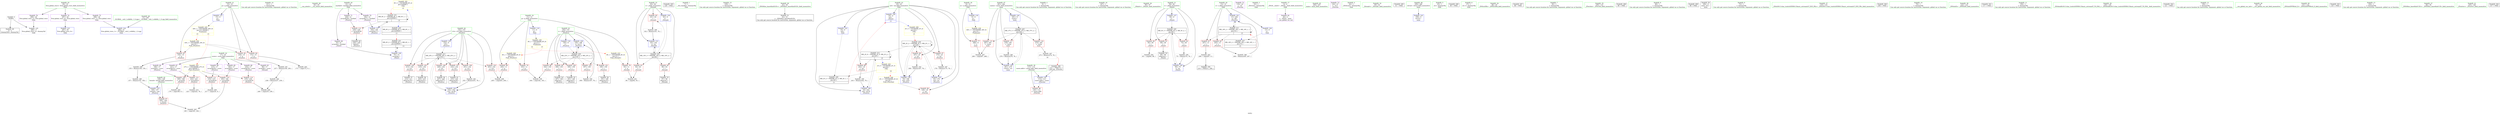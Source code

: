 digraph "SVFG" {
	label="SVFG";

	Node0x555ecbdc8280 [shape=record,color=grey,label="{NodeID: 0\nNullPtr}"];
	Node0x555ecbdc8280 -> Node0x555ecbde56b0[style=solid];
	Node0x555ecbdc8280 -> Node0x555ecbdea6d0[style=solid];
	Node0x555ecbde4660 [shape=record,color=red,label="{NodeID: 97\n184\<--148\n\<--bound\n_Z5solvev\n}"];
	Node0x555ecbde4660 -> Node0x555ecbdf0b60[style=solid];
	Node0x555ecbde2660 [shape=record,color=green,label="{NodeID: 14\n211\<--1\n\<--dummyObj\nCan only get source location for instruction, argument, global var or function.}"];
	Node0x555ecbde8190 [shape=record,color=grey,label="{NodeID: 194\n238 = Binary(237, 239, )\n}"];
	Node0x555ecbde8190 -> Node0x555ecbdf0ce0[style=solid];
	Node0x555ecbde51c0 [shape=record,color=red,label="{NodeID: 111\n216\<--215\n\<--arrayidx20\n_Z5solvev\n}"];
	Node0x555ecbde51c0 -> Node0x555ecbdf1160[style=solid];
	Node0x555ecbde3310 [shape=record,color=green,label="{NodeID: 28\n44\<--45\n__cxa_atexit\<--__cxa_atexit_field_insensitive\n}"];
	Node0x555ecbe03810 [shape=record,color=yellow,style=double,label="{NodeID: 291\n6V_3 = CSCHI(MR_6V_2)\npts\{220000 \}\nCS[]|{<s0>15}}"];
	Node0x555ecbe03810:s0 -> Node0x555ecbdfda00[style=dashed,color=red];
	Node0x555ecbdf0fe0 [shape=record,color=grey,label="{NodeID: 208\n205 = cmp(203, 204, )\n}"];
	Node0x555ecbdea6d0 [shape=record,color=blue, style = dotted,label="{NodeID: 125\n289\<--3\nllvm.global_ctors_2\<--dummyVal\nGlob }"];
	Node0x555ecbde4080 [shape=record,color=green,label="{NodeID: 42\n148\<--149\nbound\<--bound_field_insensitive\n_Z5solvev\n}"];
	Node0x555ecbde4080 -> Node0x555ecbde4660[style=solid];
	Node0x555ecbde4080 -> Node0x555ecbdead80[style=solid];
	Node0x555ecbe10f00 [shape=record,color=black,label="{NodeID: 305\n128 = PHI()\n}"];
	Node0x555ecbdeb260 [shape=record,color=blue,label="{NodeID: 139\n152\<--9\ni14\<--\n_Z5solvev\n}"];
	Node0x555ecbdeb260 -> Node0x555ecbdf8000[style=dashed];
	Node0x555ecbde5cc0 [shape=record,color=black,label="{NodeID: 56\n191\<--190\nidxprom10\<--\n_Z5solvev\n}"];
	Node0x555ecbde6820 [shape=record,color=purple,label="{NodeID: 70\n192\<--21\narrayidx11\<--marked\n_Z5solvev\n}"];
	Node0x555ecbde6820 -> Node0x555ecbdeb0c0[style=solid];
	Node0x555ecbe00620 [shape=record,color=yellow,style=double,label="{NodeID: 250\n18V_1 = ENCHI(MR_18V_0)\npts\{16 \}\nFun[_Z5solvev]}"];
	Node0x555ecbe00620 -> Node0x555ecbde7340[style=dashed];
	Node0x555ecbe00620 -> Node0x555ecbde7410[style=dashed];
	Node0x555ecbe00620 -> Node0x555ecbde74e0[style=dashed];
	Node0x555ecbde7410 [shape=record,color=red,label="{NodeID: 84\n172\<--15\n\<--p\n_Z5solvev\n}"];
	Node0x555ecbde7410 -> Node0x555ecbdf0720[style=solid];
	Node0x555ecbde1760 [shape=record,color=green,label="{NodeID: 1\n7\<--1\n__dso_handle\<--dummyObj\nGlob }"];
	Node0x555ecbde4730 [shape=record,color=red,label="{NodeID: 98\n162\<--150\n\<--i\n_Z5solvev\n}"];
	Node0x555ecbde4730 -> Node0x555ecbde8910[style=solid];
	Node0x555ecbde26f0 [shape=record,color=green,label="{NodeID: 15\n239\<--1\n\<--dummyObj\nCan only get source location for instruction, argument, global var or function.}"];
	Node0x555ecbde8310 [shape=record,color=grey,label="{NodeID: 195\n198 = Binary(197, 76, )\n}"];
	Node0x555ecbde8310 -> Node0x555ecbdeb190[style=solid];
	Node0x555ecbde5290 [shape=record,color=red,label="{NodeID: 112\n222\<--221\n\<--arrayidx23\n_Z5solvev\n}"];
	Node0x555ecbde5290 -> Node0x555ecbdf12e0[style=solid];
	Node0x555ecbde3410 [shape=record,color=green,label="{NodeID: 29\n43\<--49\n_ZNSt8ios_base4InitD1Ev\<--_ZNSt8ios_base4InitD1Ev_field_insensitive\n}"];
	Node0x555ecbde3410 -> Node0x555ecbde5880[style=solid];
	Node0x555ecbdf1160 [shape=record,color=grey,label="{NodeID: 209\n217 = cmp(216, 9, )\n}"];
	Node0x555ecbdea7d0 [shape=record,color=blue,label="{NodeID: 126\n19\<--9\nsol\<--\n_Z4initv\n|{<s0>13}}"];
	Node0x555ecbdea7d0:s0 -> Node0x555ecbe036b0[style=dashed,color=blue];
	Node0x555ecbde4150 [shape=record,color=green,label="{NodeID: 43\n150\<--151\ni\<--i_field_insensitive\n_Z5solvev\n}"];
	Node0x555ecbde4150 -> Node0x555ecbde4730[style=solid];
	Node0x555ecbde4150 -> Node0x555ecbde4800[style=solid];
	Node0x555ecbde4150 -> Node0x555ecbde48d0[style=solid];
	Node0x555ecbde4150 -> Node0x555ecbde49a0[style=solid];
	Node0x555ecbde4150 -> Node0x555ecbde4a70[style=solid];
	Node0x555ecbde4150 -> Node0x555ecbdeae50[style=solid];
	Node0x555ecbde4150 -> Node0x555ecbdeb190[style=solid];
	Node0x555ecbe10fd0 [shape=record,color=black,label="{NodeID: 306\n112 = PHI(275, )\n0th arg _Z5writei }"];
	Node0x555ecbe10fd0 -> Node0x555ecbdeacb0[style=solid];
	Node0x555ecbdeb330 [shape=record,color=blue,label="{NodeID: 140\n19\<--243\nsol\<--inc35\n_Z5solvev\n}"];
	Node0x555ecbdeb330 -> Node0x555ecbdf7b00[style=dashed];
	Node0x555ecbde5d90 [shape=record,color=black,label="{NodeID: 57\n214\<--213\nidxprom19\<--\n_Z5solvev\n}"];
	Node0x555ecbde68f0 [shape=record,color=purple,label="{NodeID: 71\n228\<--21\narrayidx28\<--marked\n_Z5solvev\n}"];
	Node0x555ecbde68f0 -> Node0x555ecbde5360[style=solid];
	Node0x555ecbde74e0 [shape=record,color=red,label="{NodeID: 85\n236\<--15\n\<--p\n_Z5solvev\n}"];
	Node0x555ecbde74e0 -> Node0x555ecbdee650[style=solid];
	Node0x555ecbde17f0 [shape=record,color=green,label="{NodeID: 2\n9\<--1\n\<--dummyObj\nCan only get source location for instruction, argument, global var or function.}"];
	Node0x555ecbde4800 [shape=record,color=red,label="{NodeID: 99\n166\<--150\n\<--i\n_Z5solvev\n}"];
	Node0x555ecbde4800 -> Node0x555ecbde5b20[style=solid];
	Node0x555ecbde2780 [shape=record,color=green,label="{NodeID: 16\n247\<--1\n\<--dummyObj\nCan only get source location for instruction, argument, global var or function.}"];
	Node0x555ecbde8490 [shape=record,color=grey,label="{NodeID: 196\n279 = Binary(278, 76, )\n}"];
	Node0x555ecbde8490 -> Node0x555ecbdeb740[style=solid];
	Node0x555ecbde5360 [shape=record,color=red,label="{NodeID: 113\n229\<--228\n\<--arrayidx28\n_Z5solvev\n}"];
	Node0x555ecbde5360 -> Node0x555ecbde6000[style=solid];
	Node0x555ecbde3510 [shape=record,color=green,label="{NodeID: 30\n56\<--57\n_Z4initv\<--_Z4initv_field_insensitive\n}"];
	Node0x555ecbe03a50 [shape=record,color=yellow,style=double,label="{NodeID: 293\n2V_4 = CSCHI(MR_2V_3)\npts\{20 \}\nCS[]|{|<s1>16}}"];
	Node0x555ecbe03a50 -> Node0x555ecbdfc100[style=dashed];
	Node0x555ecbe03a50:s1 -> Node0x555ecbe00240[style=dashed,color=red];
	Node0x555ecbdf12e0 [shape=record,color=grey,label="{NodeID: 210\n223 = cmp(222, 76, )\n}"];
	Node0x555ecbdea8a0 [shape=record,color=blue,label="{NodeID: 127\n59\<--9\ni\<--\n_Z4initv\n}"];
	Node0x555ecbdea8a0 -> Node0x555ecbdfa300[style=dashed];
	Node0x555ecbde4220 [shape=record,color=green,label="{NodeID: 44\n152\<--153\ni14\<--i14_field_insensitive\n_Z5solvev\n}"];
	Node0x555ecbde4220 -> Node0x555ecbde4b40[style=solid];
	Node0x555ecbde4220 -> Node0x555ecbde4c10[style=solid];
	Node0x555ecbde4220 -> Node0x555ecbde4ce0[style=solid];
	Node0x555ecbde4220 -> Node0x555ecbde4db0[style=solid];
	Node0x555ecbde4220 -> Node0x555ecbde4e80[style=solid];
	Node0x555ecbde4220 -> Node0x555ecbde4f50[style=solid];
	Node0x555ecbde4220 -> Node0x555ecbdeb260[style=solid];
	Node0x555ecbde4220 -> Node0x555ecbdeb4d0[style=solid];
	Node0x555ecbdfb700 [shape=record,color=black,label="{NodeID: 224\nMR_6V_2 = PHI(MR_6V_4, MR_6V_1, )\npts\{220000 \}\n|{<s0>13}}"];
	Node0x555ecbdfb700:s0 -> Node0x555ecbdfa800[style=dashed,color=red];
	Node0x555ecbdeb400 [shape=record,color=blue,label="{NodeID: 141\n13\<--246\ns\<--dec\n_Z5solvev\n}"];
	Node0x555ecbdeb400 -> Node0x555ecbdf7600[style=dashed];
	Node0x555ecbde5e60 [shape=record,color=black,label="{NodeID: 58\n220\<--219\nidxprom22\<--\n_Z5solvev\n}"];
	Node0x555ecbdff2d0 [shape=record,color=yellow,style=double,label="{NodeID: 238\n30V_1 = ENCHI(MR_30V_0)\npts\{10 \}\nFun[main]}"];
	Node0x555ecbdff2d0 -> Node0x555ecbde6e60[style=dashed];
	Node0x555ecbde69c0 [shape=record,color=purple,label="{NodeID: 72\n116\<--25\n\<--.str\n_Z5writei\n}"];
	Node0x555ecbde75b0 [shape=record,color=red,label="{NodeID: 86\n126\<--19\n\<--sol\n_Z5writei\n}"];
	Node0x555ecbde1880 [shape=record,color=green,label="{NodeID: 3\n23\<--1\n_ZSt3cin\<--dummyObj\nGlob }"];
	Node0x555ecbde48d0 [shape=record,color=red,label="{NodeID: 100\n180\<--150\n\<--i\n_Z5solvev\n}"];
	Node0x555ecbde48d0 -> Node0x555ecbde5bf0[style=solid];
	Node0x555ecbde2810 [shape=record,color=green,label="{NodeID: 17\n4\<--6\n_ZStL8__ioinit\<--_ZStL8__ioinit_field_insensitive\nGlob }"];
	Node0x555ecbde2810 -> Node0x555ecbde61a0[style=solid];
	Node0x555ecbde8610 [shape=record,color=grey,label="{NodeID: 197\n275 = Binary(274, 76, )\n|{<s0>16}}"];
	Node0x555ecbde8610:s0 -> Node0x555ecbe10fd0[style=solid,color=red];
	Node0x555ecbde5430 [shape=record,color=red,label="{NodeID: 114\n235\<--234\n\<--arrayidx30\n_Z5solvev\n}"];
	Node0x555ecbde5430 -> Node0x555ecbdf0ce0[style=solid];
	Node0x555ecbde3610 [shape=record,color=green,label="{NodeID: 31\n59\<--60\ni\<--i_field_insensitive\n_Z4initv\n}"];
	Node0x555ecbde3610 -> Node0x555ecbde78f0[style=solid];
	Node0x555ecbde3610 -> Node0x555ecbde79c0[style=solid];
	Node0x555ecbde3610 -> Node0x555ecbde7a90[style=solid];
	Node0x555ecbde3610 -> Node0x555ecbdea8a0[style=solid];
	Node0x555ecbde3610 -> Node0x555ecbdeaa40[style=solid];
	Node0x555ecbdf7600 [shape=record,color=black,label="{NodeID: 211\nMR_16V_2 = PHI(MR_16V_3, MR_16V_1, )\npts\{14 \}\n|{|<s4>15}}"];
	Node0x555ecbdf7600 -> Node0x555ecbde71a0[style=dashed];
	Node0x555ecbdf7600 -> Node0x555ecbde7270[style=dashed];
	Node0x555ecbdf7600 -> Node0x555ecbdeb400[style=dashed];
	Node0x555ecbdf7600 -> Node0x555ecbdf7600[style=dashed];
	Node0x555ecbdf7600:s4 -> Node0x555ecbdfc600[style=dashed,color=blue];
	Node0x555ecbdea970 [shape=record,color=blue,label="{NodeID: 128\n70\<--72\narrayidx\<--\n_Z4initv\n}"];
	Node0x555ecbdea970 -> Node0x555ecbdfa800[style=dashed];
	Node0x555ecbde42f0 [shape=record,color=green,label="{NodeID: 45\n256\<--257\nmain\<--main_field_insensitive\n}"];
	Node0x555ecbdfbc00 [shape=record,color=black,label="{NodeID: 225\nMR_37V_3 = PHI(MR_37V_4, MR_37V_2, )\npts\{262 \}\n}"];
	Node0x555ecbdfbc00 -> Node0x555ecbde5500[style=dashed];
	Node0x555ecbdfbc00 -> Node0x555ecbde9e30[style=dashed];
	Node0x555ecbdfbc00 -> Node0x555ecbde9f00[style=dashed];
	Node0x555ecbdfbc00 -> Node0x555ecbdeb740[style=dashed];
	Node0x555ecbdeb4d0 [shape=record,color=blue,label="{NodeID: 142\n152\<--252\ni14\<--inc38\n_Z5solvev\n}"];
	Node0x555ecbdeb4d0 -> Node0x555ecbdf8000[style=dashed];
	Node0x555ecbde5f30 [shape=record,color=black,label="{NodeID: 59\n227\<--226\nidxprom27\<--\n_Z5solvev\n}"];
	Node0x555ecbdffbf0 [shape=record,color=yellow,style=double,label="{NodeID: 239\n8V_1 = ENCHI(MR_8V_0)\npts\{12 \}\nFun[main]|{<s0>14|<s1>15}}"];
	Node0x555ecbdffbf0:s0 -> Node0x555ecbdfe400[style=dashed,color=red];
	Node0x555ecbdffbf0:s1 -> Node0x555ecbe00430[style=dashed,color=red];
	Node0x555ecbde6a90 [shape=record,color=purple,label="{NodeID: 73\n124\<--27\n\<--.str.1\n_Z5writei\n}"];
	Node0x555ecbde7680 [shape=record,color=red,label="{NodeID: 87\n175\<--19\n\<--sol\n_Z5solvev\n}"];
	Node0x555ecbde7680 -> Node0x555ecbdee050[style=solid];
	Node0x555ecbde1910 [shape=record,color=green,label="{NodeID: 4\n24\<--1\n_ZSt4cout\<--dummyObj\nGlob }"];
	Node0x555ecbb75510 [shape=record,color=black,label="{NodeID: 184\n210 = PHI(211, 208, )\n}"];
	Node0x555ecbde49a0 [shape=record,color=red,label="{NodeID: 101\n190\<--150\n\<--i\n_Z5solvev\n}"];
	Node0x555ecbde49a0 -> Node0x555ecbde5cc0[style=solid];
	Node0x555ecbde2910 [shape=record,color=green,label="{NodeID: 18\n8\<--10\nn\<--n_field_insensitive\nGlob }"];
	Node0x555ecbde2910 -> Node0x555ecbde6e60[style=solid];
	Node0x555ecbde2910 -> Node0x555ecbde9fd0[style=solid];
	Node0x555ecbde8790 [shape=record,color=grey,label="{NodeID: 198\n157 = Binary(155, 158, )\n}"];
	Node0x555ecbde8790 -> Node0x555ecbdead80[style=solid];
	Node0x555ecbde5500 [shape=record,color=red,label="{NodeID: 115\n267\<--261\n\<--casen\nmain\n}"];
	Node0x555ecbde5500 -> Node0x555ecbdf0e60[style=solid];
	Node0x555ecbde36e0 [shape=record,color=green,label="{NodeID: 32\n80\<--81\n_Z4readv\<--_Z4readv_field_insensitive\n}"];
	Node0x555ecbe104a0 [shape=record,color=black,label="{NodeID: 295\n41 = PHI()\n}"];
	Node0x555ecbdf7b00 [shape=record,color=black,label="{NodeID: 212\nMR_2V_8 = PHI(MR_2V_9, MR_2V_2, )\npts\{20 \}\n|{|<s3>15}}"];
	Node0x555ecbdf7b00 -> Node0x555ecbde7820[style=dashed];
	Node0x555ecbdf7b00 -> Node0x555ecbdeb330[style=dashed];
	Node0x555ecbdf7b00 -> Node0x555ecbdf7b00[style=dashed];
	Node0x555ecbdf7b00:s3 -> Node0x555ecbe03a50[style=dashed,color=blue];
	Node0x555ecbdeaa40 [shape=record,color=blue,label="{NodeID: 129\n59\<--75\ni\<--inc\n_Z4initv\n}"];
	Node0x555ecbdeaa40 -> Node0x555ecbdfa300[style=dashed];
	Node0x555ecbde43f0 [shape=record,color=green,label="{NodeID: 46\n259\<--260\nretval\<--retval_field_insensitive\nmain\n}"];
	Node0x555ecbde43f0 -> Node0x555ecbdeb5a0[style=solid];
	Node0x555ecbdfc100 [shape=record,color=black,label="{NodeID: 226\nMR_2V_2 = PHI(MR_2V_4, MR_2V_1, )\npts\{20 \}\n|{<s0>13}}"];
	Node0x555ecbdfc100:s0 -> Node0x555ecbdea7d0[style=dashed,color=red];
	Node0x555ecbdeb5a0 [shape=record,color=blue,label="{NodeID: 143\n259\<--9\nretval\<--\nmain\n}"];
	Node0x555ecbde6000 [shape=record,color=black,label="{NodeID: 60\n230\<--229\ntobool\<--\n_Z5solvev\n}"];
	Node0x555ecbde6b60 [shape=record,color=purple,label="{NodeID: 74\n287\<--29\nllvm.global_ctors_0\<--llvm.global_ctors\nGlob }"];
	Node0x555ecbde6b60 -> Node0x555ecbdea4d0[style=solid];
	Node0x555ecbde7750 [shape=record,color=red,label="{NodeID: 88\n187\<--19\n\<--sol\n_Z5solvev\n}"];
	Node0x555ecbde7750 -> Node0x555ecbde8010[style=solid];
	Node0x555ecbde2150 [shape=record,color=green,label="{NodeID: 5\n25\<--1\n.str\<--dummyObj\nGlob }"];
	Node0x555ecbdedd50 [shape=record,color=grey,label="{NodeID: 185\n75 = Binary(74, 76, )\n}"];
	Node0x555ecbdedd50 -> Node0x555ecbdeaa40[style=solid];
	Node0x555ecbde4a70 [shape=record,color=red,label="{NodeID: 102\n197\<--150\n\<--i\n_Z5solvev\n}"];
	Node0x555ecbde4a70 -> Node0x555ecbde8310[style=solid];
	Node0x555ecbde2a10 [shape=record,color=green,label="{NodeID: 19\n11\<--12\ng\<--g_field_insensitive\nGlob }"];
	Node0x555ecbde2a10 -> Node0x555ecbde6f30[style=solid];
	Node0x555ecbde2a10 -> Node0x555ecbde7000[style=solid];
	Node0x555ecbde2a10 -> Node0x555ecbde70d0[style=solid];
	Node0x555ecbde2a10 -> Node0x555ecbdea0d0[style=solid];
	Node0x555ecbde8910 [shape=record,color=grey,label="{NodeID: 199\n164 = cmp(162, 163, )\n}"];
	Node0x555ecbde9e30 [shape=record,color=red,label="{NodeID: 116\n274\<--261\n\<--casen\nmain\n}"];
	Node0x555ecbde9e30 -> Node0x555ecbde8610[style=solid];
	Node0x555ecbde37e0 [shape=record,color=green,label="{NodeID: 33\n83\<--84\ni\<--i_field_insensitive\n_Z4readv\n}"];
	Node0x555ecbde37e0 -> Node0x555ecbde7b60[style=solid];
	Node0x555ecbde37e0 -> Node0x555ecbde7c30[style=solid];
	Node0x555ecbde37e0 -> Node0x555ecbde7d00[style=solid];
	Node0x555ecbde37e0 -> Node0x555ecbdeab10[style=solid];
	Node0x555ecbde37e0 -> Node0x555ecbdeabe0[style=solid];
	Node0x555ecbe105a0 [shape=record,color=black,label="{NodeID: 296\n85 = PHI()\n}"];
	Node0x555ecbdf8000 [shape=record,color=black,label="{NodeID: 213\nMR_25V_3 = PHI(MR_25V_4, MR_25V_2, )\npts\{153 \}\n}"];
	Node0x555ecbdf8000 -> Node0x555ecbde4b40[style=dashed];
	Node0x555ecbdf8000 -> Node0x555ecbde4c10[style=dashed];
	Node0x555ecbdf8000 -> Node0x555ecbde4ce0[style=dashed];
	Node0x555ecbdf8000 -> Node0x555ecbde4db0[style=dashed];
	Node0x555ecbdf8000 -> Node0x555ecbde4e80[style=dashed];
	Node0x555ecbdf8000 -> Node0x555ecbde4f50[style=dashed];
	Node0x555ecbdf8000 -> Node0x555ecbdeb4d0[style=dashed];
	Node0x555ecbdeab10 [shape=record,color=blue,label="{NodeID: 130\n83\<--9\ni\<--\n_Z4readv\n}"];
	Node0x555ecbdeab10 -> Node0x555ecbdfdf00[style=dashed];
	Node0x555ecbde44c0 [shape=record,color=green,label="{NodeID: 47\n261\<--262\ncasen\<--casen_field_insensitive\nmain\n}"];
	Node0x555ecbde44c0 -> Node0x555ecbde5500[style=solid];
	Node0x555ecbde44c0 -> Node0x555ecbde9e30[style=solid];
	Node0x555ecbde44c0 -> Node0x555ecbde9f00[style=solid];
	Node0x555ecbde44c0 -> Node0x555ecbdeb670[style=solid];
	Node0x555ecbde44c0 -> Node0x555ecbdeb740[style=solid];
	Node0x555ecbdfc600 [shape=record,color=black,label="{NodeID: 227\nMR_16V_2 = PHI(MR_16V_3, MR_16V_1, )\npts\{14 \}\n|{<s0>15}}"];
	Node0x555ecbdfc600:s0 -> Node0x555ecbdf7600[style=dashed,color=red];
	Node0x555ecbdeb670 [shape=record,color=blue,label="{NodeID: 144\n261\<--9\ncasen\<--\nmain\n}"];
	Node0x555ecbdeb670 -> Node0x555ecbdfbc00[style=dashed];
	Node0x555ecbde60d0 [shape=record,color=black,label="{NodeID: 61\n233\<--232\nidxprom29\<--\n_Z5solvev\n}"];
	Node0x555ecbde6c60 [shape=record,color=purple,label="{NodeID: 75\n288\<--29\nllvm.global_ctors_1\<--llvm.global_ctors\nGlob }"];
	Node0x555ecbde6c60 -> Node0x555ecbdea5d0[style=solid];
	Node0x555ecbe00a80 [shape=record,color=yellow,style=double,label="{NodeID: 255\n27V_1 = ENCHI(MR_27V_0)\npts\{180000 \}\nFun[_Z5solvev]}"];
	Node0x555ecbe00a80 -> Node0x555ecbde5020[style=dashed];
	Node0x555ecbe00a80 -> Node0x555ecbde50f0[style=dashed];
	Node0x555ecbe00a80 -> Node0x555ecbde51c0[style=dashed];
	Node0x555ecbe00a80 -> Node0x555ecbde5290[style=dashed];
	Node0x555ecbe00a80 -> Node0x555ecbde5430[style=dashed];
	Node0x555ecbde7820 [shape=record,color=red,label="{NodeID: 89\n242\<--19\n\<--sol\n_Z5solvev\n}"];
	Node0x555ecbde7820 -> Node0x555ecbdee4d0[style=solid];
	Node0x555ecbde21e0 [shape=record,color=green,label="{NodeID: 6\n27\<--1\n.str.1\<--dummyObj\nGlob }"];
	Node0x555ecbdeded0 [shape=record,color=grey,label="{NodeID: 186\n246 = Binary(245, 247, )\n}"];
	Node0x555ecbdeded0 -> Node0x555ecbdeb400[style=solid];
	Node0x555ecbde4b40 [shape=record,color=red,label="{NodeID: 103\n203\<--152\n\<--i14\n_Z5solvev\n}"];
	Node0x555ecbde4b40 -> Node0x555ecbdf0fe0[style=solid];
	Node0x555ecbde2b10 [shape=record,color=green,label="{NodeID: 20\n13\<--14\ns\<--s_field_insensitive\nGlob }"];
	Node0x555ecbde2b10 -> Node0x555ecbde71a0[style=solid];
	Node0x555ecbde2b10 -> Node0x555ecbde7270[style=solid];
	Node0x555ecbde2b10 -> Node0x555ecbdea1d0[style=solid];
	Node0x555ecbde2b10 -> Node0x555ecbdeb400[style=solid];
	Node0x555ecbde8a90 [shape=record,color=grey,label="{NodeID: 200\n170 = cmp(169, 9, )\n}"];
	Node0x555ecbde9f00 [shape=record,color=red,label="{NodeID: 117\n278\<--261\n\<--casen\nmain\n}"];
	Node0x555ecbde9f00 -> Node0x555ecbde8490[style=solid];
	Node0x555ecbde38b0 [shape=record,color=green,label="{NodeID: 34\n86\<--87\n_ZNSirsERi\<--_ZNSirsERi_field_insensitive\n}"];
	Node0x555ecbe10700 [shape=record,color=black,label="{NodeID: 297\n88 = PHI()\n}"];
	Node0x555ecbdeabe0 [shape=record,color=blue,label="{NodeID: 131\n83\<--102\ni\<--inc\n_Z4readv\n}"];
	Node0x555ecbdeabe0 -> Node0x555ecbdfdf00[style=dashed];
	Node0x555ecbde55b0 [shape=record,color=green,label="{NodeID: 48\n31\<--283\n_GLOBAL__sub_I_srkib0y_1_0.cpp\<--_GLOBAL__sub_I_srkib0y_1_0.cpp_field_insensitive\n}"];
	Node0x555ecbde55b0 -> Node0x555ecbdea5d0[style=solid];
	Node0x555ecbdeb740 [shape=record,color=blue,label="{NodeID: 145\n261\<--279\ncasen\<--inc\nmain\n}"];
	Node0x555ecbdeb740 -> Node0x555ecbdfbc00[style=dashed];
	Node0x555ecbde61a0 [shape=record,color=purple,label="{NodeID: 62\n40\<--4\n\<--_ZStL8__ioinit\n__cxx_global_var_init\n}"];
	Node0x555ecbde6d60 [shape=record,color=purple,label="{NodeID: 76\n289\<--29\nllvm.global_ctors_2\<--llvm.global_ctors\nGlob }"];
	Node0x555ecbde6d60 -> Node0x555ecbdea6d0[style=solid];
	Node0x555ecbde78f0 [shape=record,color=red,label="{NodeID: 90\n64\<--59\n\<--i\n_Z4initv\n}"];
	Node0x555ecbde78f0 -> Node0x555ecbdf09e0[style=solid];
	Node0x555ecbde2270 [shape=record,color=green,label="{NodeID: 7\n30\<--1\n\<--dummyObj\nCan only get source location for instruction, argument, global var or function.}"];
	Node0x555ecbdee050 [shape=record,color=grey,label="{NodeID: 187\n176 = Binary(175, 76, )\n}"];
	Node0x555ecbdee050 -> Node0x555ecbdeaf20[style=solid];
	Node0x555ecbde4c10 [shape=record,color=red,label="{NodeID: 104\n213\<--152\n\<--i14\n_Z5solvev\n}"];
	Node0x555ecbde4c10 -> Node0x555ecbde5d90[style=solid];
	Node0x555ecbde2c10 [shape=record,color=green,label="{NodeID: 21\n15\<--16\np\<--p_field_insensitive\nGlob }"];
	Node0x555ecbde2c10 -> Node0x555ecbde7340[style=solid];
	Node0x555ecbde2c10 -> Node0x555ecbde7410[style=solid];
	Node0x555ecbde2c10 -> Node0x555ecbde74e0[style=solid];
	Node0x555ecbde2c10 -> Node0x555ecbdea2d0[style=solid];
	Node0x555ecbde8c10 [shape=record,color=grey,label="{NodeID: 201\n94 = cmp(92, 93, )\n}"];
	Node0x555ecbde9fd0 [shape=record,color=blue,label="{NodeID: 118\n8\<--9\nn\<--\nGlob }"];
	Node0x555ecbde9fd0 -> Node0x555ecbdff2d0[style=dashed];
	Node0x555ecbde39b0 [shape=record,color=green,label="{NodeID: 35\n109\<--110\n_Z5writei\<--_Z5writei_field_insensitive\n}"];
	Node0x555ecbe10800 [shape=record,color=black,label="{NodeID: 298\n89 = PHI()\n}"];
	Node0x555ecbdeacb0 [shape=record,color=blue,label="{NodeID: 132\n113\<--112\ncasen.addr\<--casen\n_Z5writei\n}"];
	Node0x555ecbdeacb0 -> Node0x555ecbde4590[style=dashed];
	Node0x555ecbde56b0 [shape=record,color=black,label="{NodeID: 49\n2\<--3\ndummyVal\<--dummyVal\n}"];
	Node0x555ecbdfd000 [shape=record,color=black,label="{NodeID: 229\nMR_2V_2 = PHI(MR_2V_5, MR_2V_1, )\npts\{20 \}\n}"];
	Node0x555ecbdfd000 -> Node0x555ecbde7680[style=dashed];
	Node0x555ecbdfd000 -> Node0x555ecbde7750[style=dashed];
	Node0x555ecbdfd000 -> Node0x555ecbdeaf20[style=dashed];
	Node0x555ecbdfd000 -> Node0x555ecbdeaff0[style=dashed];
	Node0x555ecbdfd000 -> Node0x555ecbdf7b00[style=dashed];
	Node0x555ecbdfd000 -> Node0x555ecbdfd000[style=dashed];
	Node0x555ecbde6270 [shape=record,color=purple,label="{NodeID: 63\n98\<--17\narrayidx\<--score\n_Z4readv\n}"];
	Node0x555ecbde6e60 [shape=record,color=red,label="{NodeID: 77\n268\<--8\n\<--n\nmain\n}"];
	Node0x555ecbde6e60 -> Node0x555ecbdf0e60[style=solid];
	Node0x555ecbde79c0 [shape=record,color=red,label="{NodeID: 91\n68\<--59\n\<--i\n_Z4initv\n}"];
	Node0x555ecbde79c0 -> Node0x555ecbde5980[style=solid];
	Node0x555ecbde2300 [shape=record,color=green,label="{NodeID: 8\n66\<--1\n\<--dummyObj\nCan only get source location for instruction, argument, global var or function.}"];
	Node0x555ecbdee1d0 [shape=record,color=grey,label="{NodeID: 188\n155 = Binary(156, 154, )\n}"];
	Node0x555ecbdee1d0 -> Node0x555ecbde8790[style=solid];
	Node0x555ecbde4ce0 [shape=record,color=red,label="{NodeID: 105\n219\<--152\n\<--i14\n_Z5solvev\n}"];
	Node0x555ecbde4ce0 -> Node0x555ecbde5e60[style=solid];
	Node0x555ecbde2d10 [shape=record,color=green,label="{NodeID: 22\n17\<--18\nscore\<--score_field_insensitive\nGlob }"];
	Node0x555ecbde2d10 -> Node0x555ecbde6270[style=solid];
	Node0x555ecbde2d10 -> Node0x555ecbde6340[style=solid];
	Node0x555ecbde2d10 -> Node0x555ecbde6410[style=solid];
	Node0x555ecbde2d10 -> Node0x555ecbde64e0[style=solid];
	Node0x555ecbde2d10 -> Node0x555ecbde65b0[style=solid];
	Node0x555ecbde2d10 -> Node0x555ecbde6680[style=solid];
	Node0x555ecbdf0720 [shape=record,color=grey,label="{NodeID: 202\n173 = cmp(172, 9, )\n}"];
	Node0x555ecbdea0d0 [shape=record,color=blue,label="{NodeID: 119\n11\<--9\ng\<--\nGlob }"];
	Node0x555ecbdea0d0 -> Node0x555ecbdffbf0[style=dashed];
	Node0x555ecbde3ab0 [shape=record,color=green,label="{NodeID: 36\n113\<--114\ncasen.addr\<--casen.addr_field_insensitive\n_Z5writei\n}"];
	Node0x555ecbde3ab0 -> Node0x555ecbde4590[style=solid];
	Node0x555ecbde3ab0 -> Node0x555ecbdeacb0[style=solid];
	Node0x555ecbe108d0 [shape=record,color=black,label="{NodeID: 299\n99 = PHI()\n}"];
	Node0x555ecbdead80 [shape=record,color=blue,label="{NodeID: 133\n148\<--157\nbound\<--sub\n_Z5solvev\n}"];
	Node0x555ecbdead80 -> Node0x555ecbde4660[style=dashed];
	Node0x555ecbde57b0 [shape=record,color=black,label="{NodeID: 50\n258\<--9\nmain_ret\<--\nmain\n}"];
	Node0x555ecbdfd500 [shape=record,color=black,label="{NodeID: 230\nMR_23V_3 = PHI(MR_23V_4, MR_23V_2, )\npts\{151 \}\n}"];
	Node0x555ecbdfd500 -> Node0x555ecbde4730[style=dashed];
	Node0x555ecbdfd500 -> Node0x555ecbde4800[style=dashed];
	Node0x555ecbdfd500 -> Node0x555ecbde48d0[style=dashed];
	Node0x555ecbdfd500 -> Node0x555ecbde49a0[style=dashed];
	Node0x555ecbdfd500 -> Node0x555ecbde4a70[style=dashed];
	Node0x555ecbdfd500 -> Node0x555ecbdeb190[style=dashed];
	Node0x555ecbde6340 [shape=record,color=purple,label="{NodeID: 64\n168\<--17\narrayidx\<--score\n_Z5solvev\n}"];
	Node0x555ecbde6340 -> Node0x555ecbde5020[style=solid];
	Node0x555ecbde6f30 [shape=record,color=red,label="{NodeID: 78\n93\<--11\n\<--g\n_Z4readv\n}"];
	Node0x555ecbde6f30 -> Node0x555ecbde8c10[style=solid];
	Node0x555ecbde7a90 [shape=record,color=red,label="{NodeID: 92\n74\<--59\n\<--i\n_Z4initv\n}"];
	Node0x555ecbde7a90 -> Node0x555ecbdedd50[style=solid];
	Node0x555ecbde2390 [shape=record,color=green,label="{NodeID: 9\n72\<--1\n\<--dummyObj\nCan only get source location for instruction, argument, global var or function.}"];
	Node0x555ecbdee350 [shape=record,color=grey,label="{NodeID: 189\n102 = Binary(101, 76, )\n}"];
	Node0x555ecbdee350 -> Node0x555ecbdeabe0[style=solid];
	Node0x555ecbde4db0 [shape=record,color=red,label="{NodeID: 106\n226\<--152\n\<--i14\n_Z5solvev\n}"];
	Node0x555ecbde4db0 -> Node0x555ecbde5f30[style=solid];
	Node0x555ecbde2e10 [shape=record,color=green,label="{NodeID: 23\n19\<--20\nsol\<--sol_field_insensitive\nGlob }"];
	Node0x555ecbde2e10 -> Node0x555ecbde75b0[style=solid];
	Node0x555ecbde2e10 -> Node0x555ecbde7680[style=solid];
	Node0x555ecbde2e10 -> Node0x555ecbde7750[style=solid];
	Node0x555ecbde2e10 -> Node0x555ecbde7820[style=solid];
	Node0x555ecbde2e10 -> Node0x555ecbdea3d0[style=solid];
	Node0x555ecbde2e10 -> Node0x555ecbdea7d0[style=solid];
	Node0x555ecbde2e10 -> Node0x555ecbdeaf20[style=solid];
	Node0x555ecbde2e10 -> Node0x555ecbdeaff0[style=solid];
	Node0x555ecbde2e10 -> Node0x555ecbdeb330[style=solid];
	Node0x555ecbdf0860 [shape=record,color=grey,label="{NodeID: 203\n208 = cmp(207, 9, )\n}"];
	Node0x555ecbdf0860 -> Node0x555ecbb75510[style=solid];
	Node0x555ecbdea1d0 [shape=record,color=blue,label="{NodeID: 120\n13\<--9\ns\<--\nGlob }"];
	Node0x555ecbdea1d0 -> Node0x555ecbdfc600[style=dashed];
	Node0x555ecbde3b80 [shape=record,color=green,label="{NodeID: 37\n118\<--119\n_ZStlsISt11char_traitsIcEERSt13basic_ostreamIcT_ES5_PKc\<--_ZStlsISt11char_traitsIcEERSt13basic_ostreamIcT_ES5_PKc_field_insensitive\n}"];
	Node0x555ecbe109a0 [shape=record,color=black,label="{NodeID: 300\n264 = PHI()\n}"];
	Node0x555ecbdeae50 [shape=record,color=blue,label="{NodeID: 134\n150\<--9\ni\<--\n_Z5solvev\n}"];
	Node0x555ecbdeae50 -> Node0x555ecbdfd500[style=dashed];
	Node0x555ecbde5880 [shape=record,color=black,label="{NodeID: 51\n42\<--43\n\<--_ZNSt8ios_base4InitD1Ev\nCan only get source location for instruction, argument, global var or function.}"];
	Node0x555ecbdfda00 [shape=record,color=black,label="{NodeID: 231\nMR_6V_2 = PHI(MR_6V_3, MR_6V_1, )\npts\{220000 \}\n|{|<s3>15}}"];
	Node0x555ecbdfda00 -> Node0x555ecbde5360[style=dashed];
	Node0x555ecbdfda00 -> Node0x555ecbdeb0c0[style=dashed];
	Node0x555ecbdfda00 -> Node0x555ecbdfda00[style=dashed];
	Node0x555ecbdfda00:s3 -> Node0x555ecbdfb700[style=dashed,color=blue];
	Node0x555ecbde6410 [shape=record,color=purple,label="{NodeID: 65\n182\<--17\narrayidx6\<--score\n_Z5solvev\n}"];
	Node0x555ecbde6410 -> Node0x555ecbde50f0[style=solid];
	Node0x555ecbe00130 [shape=record,color=yellow,style=double,label="{NodeID: 245\n40V_1 = ENCHI(MR_40V_0)\npts\{16 180000 \}\nFun[main]|{<s0>15|<s1>15}}"];
	Node0x555ecbe00130:s0 -> Node0x555ecbe00620[style=dashed,color=red];
	Node0x555ecbe00130:s1 -> Node0x555ecbe00a80[style=dashed,color=red];
	Node0x555ecbde7000 [shape=record,color=red,label="{NodeID: 79\n163\<--11\n\<--g\n_Z5solvev\n}"];
	Node0x555ecbde7000 -> Node0x555ecbde8910[style=solid];
	Node0x555ecbde7b60 [shape=record,color=red,label="{NodeID: 93\n92\<--83\n\<--i\n_Z4readv\n}"];
	Node0x555ecbde7b60 -> Node0x555ecbde8c10[style=solid];
	Node0x555ecbde2420 [shape=record,color=green,label="{NodeID: 10\n76\<--1\n\<--dummyObj\nCan only get source location for instruction, argument, global var or function.}"];
	Node0x555ecbdee4d0 [shape=record,color=grey,label="{NodeID: 190\n243 = Binary(242, 76, )\n}"];
	Node0x555ecbdee4d0 -> Node0x555ecbdeb330[style=solid];
	Node0x555ecbde4e80 [shape=record,color=red,label="{NodeID: 107\n232\<--152\n\<--i14\n_Z5solvev\n}"];
	Node0x555ecbde4e80 -> Node0x555ecbde60d0[style=solid];
	Node0x555ecbde2f10 [shape=record,color=green,label="{NodeID: 24\n21\<--22\nmarked\<--marked_field_insensitive\nGlob }"];
	Node0x555ecbde2f10 -> Node0x555ecbde6750[style=solid];
	Node0x555ecbde2f10 -> Node0x555ecbde6820[style=solid];
	Node0x555ecbde2f10 -> Node0x555ecbde68f0[style=solid];
	Node0x555ecbdf09e0 [shape=record,color=grey,label="{NodeID: 204\n65 = cmp(64, 66, )\n}"];
	Node0x555ecbdea2d0 [shape=record,color=blue,label="{NodeID: 121\n15\<--9\np\<--\nGlob }"];
	Node0x555ecbdea2d0 -> Node0x555ecbe00130[style=dashed];
	Node0x555ecbde3c80 [shape=record,color=green,label="{NodeID: 38\n122\<--123\n_ZNSolsEi\<--_ZNSolsEi_field_insensitive\n}"];
	Node0x555ecbe10aa0 [shape=record,color=black,label="{NodeID: 301\n117 = PHI()\n}"];
	Node0x555ecbdeaf20 [shape=record,color=blue,label="{NodeID: 135\n19\<--176\nsol\<--inc\n_Z5solvev\n}"];
	Node0x555ecbdeaf20 -> Node0x555ecbdfd000[style=dashed];
	Node0x555ecbde5980 [shape=record,color=black,label="{NodeID: 52\n69\<--68\nidxprom\<--\n_Z4initv\n}"];
	Node0x555ecbdfdf00 [shape=record,color=black,label="{NodeID: 232\nMR_10V_3 = PHI(MR_10V_4, MR_10V_2, )\npts\{84 \}\n}"];
	Node0x555ecbdfdf00 -> Node0x555ecbde7b60[style=dashed];
	Node0x555ecbdfdf00 -> Node0x555ecbde7c30[style=dashed];
	Node0x555ecbdfdf00 -> Node0x555ecbde7d00[style=dashed];
	Node0x555ecbdfdf00 -> Node0x555ecbdeabe0[style=dashed];
	Node0x555ecbde64e0 [shape=record,color=purple,label="{NodeID: 66\n215\<--17\narrayidx20\<--score\n_Z5solvev\n}"];
	Node0x555ecbde64e0 -> Node0x555ecbde51c0[style=solid];
	Node0x555ecbe00240 [shape=record,color=yellow,style=double,label="{NodeID: 246\n2V_1 = ENCHI(MR_2V_0)\npts\{20 \}\nFun[_Z5writei]}"];
	Node0x555ecbe00240 -> Node0x555ecbde75b0[style=dashed];
	Node0x555ecbde70d0 [shape=record,color=red,label="{NodeID: 80\n204\<--11\n\<--g\n_Z5solvev\n}"];
	Node0x555ecbde70d0 -> Node0x555ecbdf0fe0[style=solid];
	Node0x555ecbde7c30 [shape=record,color=red,label="{NodeID: 94\n96\<--83\n\<--i\n_Z4readv\n}"];
	Node0x555ecbde7c30 -> Node0x555ecbde5a50[style=solid];
	Node0x555ecbde24b0 [shape=record,color=green,label="{NodeID: 11\n156\<--1\n\<--dummyObj\nCan only get source location for instruction, argument, global var or function.}"];
	Node0x555ecbdee650 [shape=record,color=grey,label="{NodeID: 191\n237 = Binary(156, 236, )\n}"];
	Node0x555ecbdee650 -> Node0x555ecbde8190[style=solid];
	Node0x555ecbde4f50 [shape=record,color=red,label="{NodeID: 108\n251\<--152\n\<--i14\n_Z5solvev\n}"];
	Node0x555ecbde4f50 -> Node0x555ecbde7e90[style=solid];
	Node0x555ecbde3010 [shape=record,color=green,label="{NodeID: 25\n29\<--33\nllvm.global_ctors\<--llvm.global_ctors_field_insensitive\nGlob }"];
	Node0x555ecbde3010 -> Node0x555ecbde6b60[style=solid];
	Node0x555ecbde3010 -> Node0x555ecbde6c60[style=solid];
	Node0x555ecbde3010 -> Node0x555ecbde6d60[style=solid];
	Node0x555ecbdf0b60 [shape=record,color=grey,label="{NodeID: 205\n185 = cmp(183, 184, )\n}"];
	Node0x555ecbdea3d0 [shape=record,color=blue,label="{NodeID: 122\n19\<--9\nsol\<--\nGlob }"];
	Node0x555ecbdea3d0 -> Node0x555ecbdfc100[style=dashed];
	Node0x555ecbde3d80 [shape=record,color=green,label="{NodeID: 39\n129\<--130\n_ZSt4endlIcSt11char_traitsIcEERSt13basic_ostreamIT_T0_ES6_\<--_ZSt4endlIcSt11char_traitsIcEERSt13basic_ostreamIT_T0_ES6__field_insensitive\n}"];
	Node0x555ecbe10c00 [shape=record,color=black,label="{NodeID: 302\n121 = PHI()\n}"];
	Node0x555ecbdeaff0 [shape=record,color=blue,label="{NodeID: 136\n19\<--188\nsol\<--inc9\n_Z5solvev\n}"];
	Node0x555ecbdeaff0 -> Node0x555ecbdfd000[style=dashed];
	Node0x555ecbde5a50 [shape=record,color=black,label="{NodeID: 53\n97\<--96\nidxprom\<--\n_Z4readv\n}"];
	Node0x555ecbdfe400 [shape=record,color=yellow,style=double,label="{NodeID: 233\n8V_1 = ENCHI(MR_8V_0)\npts\{12 \}\nFun[_Z4readv]}"];
	Node0x555ecbdfe400 -> Node0x555ecbde6f30[style=dashed];
	Node0x555ecbde65b0 [shape=record,color=purple,label="{NodeID: 67\n221\<--17\narrayidx23\<--score\n_Z5solvev\n}"];
	Node0x555ecbde65b0 -> Node0x555ecbde5290[style=solid];
	Node0x555ecbde71a0 [shape=record,color=red,label="{NodeID: 81\n207\<--13\n\<--s\n_Z5solvev\n}"];
	Node0x555ecbde71a0 -> Node0x555ecbdf0860[style=solid];
	Node0x555ecbde7d00 [shape=record,color=red,label="{NodeID: 95\n101\<--83\n\<--i\n_Z4readv\n}"];
	Node0x555ecbde7d00 -> Node0x555ecbdee350[style=solid];
	Node0x555ecbde2540 [shape=record,color=green,label="{NodeID: 12\n158\<--1\n\<--dummyObj\nCan only get source location for instruction, argument, global var or function.}"];
	Node0x555ecbde7e90 [shape=record,color=grey,label="{NodeID: 192\n252 = Binary(251, 76, )\n}"];
	Node0x555ecbde7e90 -> Node0x555ecbdeb4d0[style=solid];
	Node0x555ecbde5020 [shape=record,color=red,label="{NodeID: 109\n169\<--168\n\<--arrayidx\n_Z5solvev\n}"];
	Node0x555ecbde5020 -> Node0x555ecbde8a90[style=solid];
	Node0x555ecbde3110 [shape=record,color=green,label="{NodeID: 26\n34\<--35\n__cxx_global_var_init\<--__cxx_global_var_init_field_insensitive\n}"];
	Node0x555ecbdf0ce0 [shape=record,color=grey,label="{NodeID: 206\n240 = cmp(235, 238, )\n}"];
	Node0x555ecbdea4d0 [shape=record,color=blue,label="{NodeID: 123\n287\<--30\nllvm.global_ctors_0\<--\nGlob }"];
	Node0x555ecbde3e80 [shape=record,color=green,label="{NodeID: 40\n131\<--132\n_ZNSolsEPFRSoS_E\<--_ZNSolsEPFRSoS_E_field_insensitive\n}"];
	Node0x555ecbe10d00 [shape=record,color=black,label="{NodeID: 303\n125 = PHI()\n}"];
	Node0x555ecbdfa300 [shape=record,color=black,label="{NodeID: 220\nMR_4V_3 = PHI(MR_4V_4, MR_4V_2, )\npts\{60 \}\n}"];
	Node0x555ecbdfa300 -> Node0x555ecbde78f0[style=dashed];
	Node0x555ecbdfa300 -> Node0x555ecbde79c0[style=dashed];
	Node0x555ecbdfa300 -> Node0x555ecbde7a90[style=dashed];
	Node0x555ecbdfa300 -> Node0x555ecbdeaa40[style=dashed];
	Node0x555ecbdeb0c0 [shape=record,color=blue,label="{NodeID: 137\n192\<--194\narrayidx11\<--\n_Z5solvev\n}"];
	Node0x555ecbdeb0c0 -> Node0x555ecbdfda00[style=dashed];
	Node0x555ecbde5b20 [shape=record,color=black,label="{NodeID: 54\n167\<--166\nidxprom\<--\n_Z5solvev\n}"];
	Node0x555ecbde6680 [shape=record,color=purple,label="{NodeID: 68\n234\<--17\narrayidx30\<--score\n_Z5solvev\n}"];
	Node0x555ecbde6680 -> Node0x555ecbde5430[style=solid];
	Node0x555ecbe00430 [shape=record,color=yellow,style=double,label="{NodeID: 248\n8V_1 = ENCHI(MR_8V_0)\npts\{12 \}\nFun[_Z5solvev]}"];
	Node0x555ecbe00430 -> Node0x555ecbde7000[style=dashed];
	Node0x555ecbe00430 -> Node0x555ecbde70d0[style=dashed];
	Node0x555ecbde7270 [shape=record,color=red,label="{NodeID: 82\n245\<--13\n\<--s\n_Z5solvev\n}"];
	Node0x555ecbde7270 -> Node0x555ecbdeded0[style=solid];
	Node0x555ecbde4590 [shape=record,color=red,label="{NodeID: 96\n120\<--113\n\<--casen.addr\n_Z5writei\n}"];
	Node0x555ecbde25d0 [shape=record,color=green,label="{NodeID: 13\n194\<--1\n\<--dummyObj\nCan only get source location for instruction, argument, global var or function.}"];
	Node0x555ecbde8010 [shape=record,color=grey,label="{NodeID: 193\n188 = Binary(187, 76, )\n}"];
	Node0x555ecbde8010 -> Node0x555ecbdeaff0[style=solid];
	Node0x555ecbde50f0 [shape=record,color=red,label="{NodeID: 110\n183\<--182\n\<--arrayidx6\n_Z5solvev\n}"];
	Node0x555ecbde50f0 -> Node0x555ecbdf0b60[style=solid];
	Node0x555ecbde3210 [shape=record,color=green,label="{NodeID: 27\n38\<--39\n_ZNSt8ios_base4InitC1Ev\<--_ZNSt8ios_base4InitC1Ev_field_insensitive\n}"];
	Node0x555ecbe036b0 [shape=record,color=yellow,style=double,label="{NodeID: 290\n2V_3 = CSCHI(MR_2V_2)\npts\{20 \}\nCS[]|{<s0>15}}"];
	Node0x555ecbe036b0:s0 -> Node0x555ecbdfd000[style=dashed,color=red];
	Node0x555ecbdf0e60 [shape=record,color=grey,label="{NodeID: 207\n269 = cmp(267, 268, )\n}"];
	Node0x555ecbdea5d0 [shape=record,color=blue,label="{NodeID: 124\n288\<--31\nllvm.global_ctors_1\<--_GLOBAL__sub_I_srkib0y_1_0.cpp\nGlob }"];
	Node0x555ecbde3f80 [shape=record,color=green,label="{NodeID: 41\n145\<--146\n_Z5solvev\<--_Z5solvev_field_insensitive\n}"];
	Node0x555ecbe10e00 [shape=record,color=black,label="{NodeID: 304\n127 = PHI()\n}"];
	Node0x555ecbdfa800 [shape=record,color=black,label="{NodeID: 221\nMR_6V_2 = PHI(MR_6V_3, MR_6V_1, )\npts\{220000 \}\n|{|<s1>13}}"];
	Node0x555ecbdfa800 -> Node0x555ecbdea970[style=dashed];
	Node0x555ecbdfa800:s1 -> Node0x555ecbe03810[style=dashed,color=blue];
	Node0x555ecbdeb190 [shape=record,color=blue,label="{NodeID: 138\n150\<--198\ni\<--inc13\n_Z5solvev\n}"];
	Node0x555ecbdeb190 -> Node0x555ecbdfd500[style=dashed];
	Node0x555ecbde5bf0 [shape=record,color=black,label="{NodeID: 55\n181\<--180\nidxprom5\<--\n_Z5solvev\n}"];
	Node0x555ecbde6750 [shape=record,color=purple,label="{NodeID: 69\n70\<--21\narrayidx\<--marked\n_Z4initv\n}"];
	Node0x555ecbde6750 -> Node0x555ecbdea970[style=solid];
	Node0x555ecbde7340 [shape=record,color=red,label="{NodeID: 83\n154\<--15\n\<--p\n_Z5solvev\n}"];
	Node0x555ecbde7340 -> Node0x555ecbdee1d0[style=solid];
}
